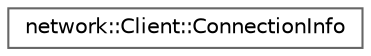 digraph "Graphical Class Hierarchy"
{
 // LATEX_PDF_SIZE
  bgcolor="transparent";
  edge [fontname=Helvetica,fontsize=10,labelfontname=Helvetica,labelfontsize=10];
  node [fontname=Helvetica,fontsize=10,shape=box,height=0.2,width=0.4];
  rankdir="LR";
  Node0 [label="network::Client::ConnectionInfo",height=0.2,width=0.4,color="grey40", fillcolor="white", style="filled",URL="$d9/d08/structnetwork_1_1_client_1_1_connection_info.html",tooltip=" "];
}
